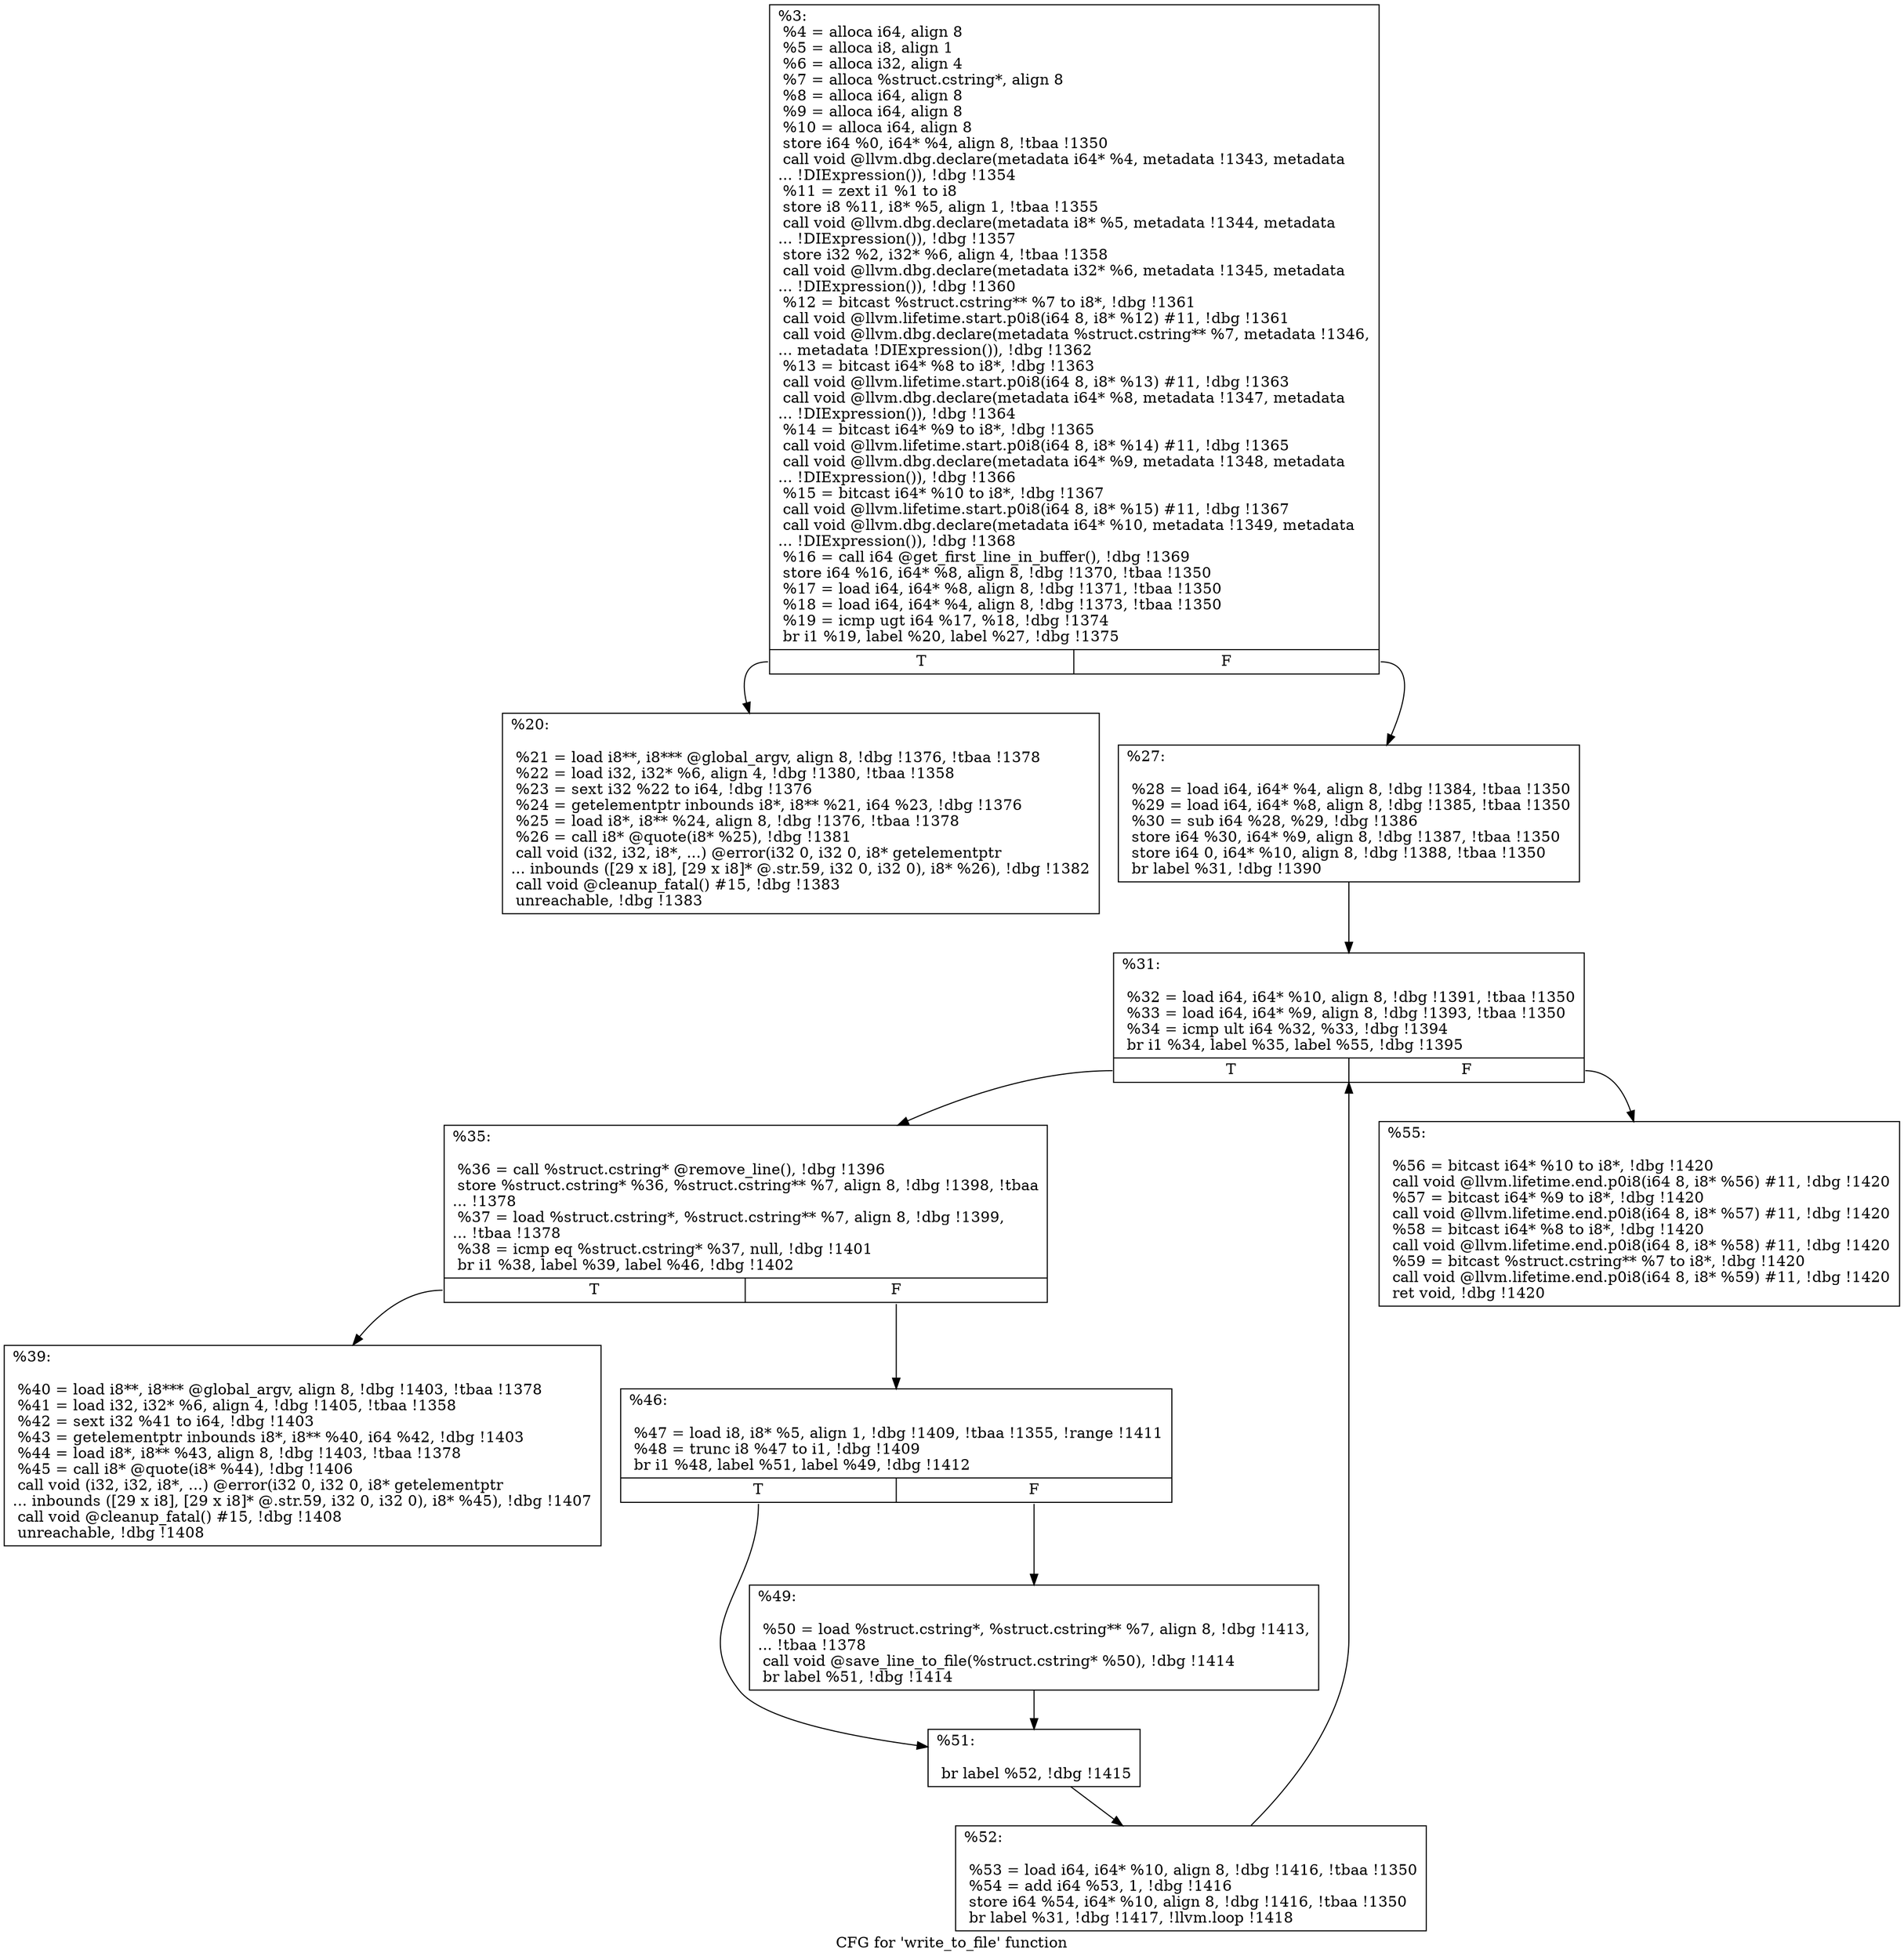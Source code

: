 digraph "CFG for 'write_to_file' function" {
	label="CFG for 'write_to_file' function";

	Node0x13461d0 [shape=record,label="{%3:\l  %4 = alloca i64, align 8\l  %5 = alloca i8, align 1\l  %6 = alloca i32, align 4\l  %7 = alloca %struct.cstring*, align 8\l  %8 = alloca i64, align 8\l  %9 = alloca i64, align 8\l  %10 = alloca i64, align 8\l  store i64 %0, i64* %4, align 8, !tbaa !1350\l  call void @llvm.dbg.declare(metadata i64* %4, metadata !1343, metadata\l... !DIExpression()), !dbg !1354\l  %11 = zext i1 %1 to i8\l  store i8 %11, i8* %5, align 1, !tbaa !1355\l  call void @llvm.dbg.declare(metadata i8* %5, metadata !1344, metadata\l... !DIExpression()), !dbg !1357\l  store i32 %2, i32* %6, align 4, !tbaa !1358\l  call void @llvm.dbg.declare(metadata i32* %6, metadata !1345, metadata\l... !DIExpression()), !dbg !1360\l  %12 = bitcast %struct.cstring** %7 to i8*, !dbg !1361\l  call void @llvm.lifetime.start.p0i8(i64 8, i8* %12) #11, !dbg !1361\l  call void @llvm.dbg.declare(metadata %struct.cstring** %7, metadata !1346,\l... metadata !DIExpression()), !dbg !1362\l  %13 = bitcast i64* %8 to i8*, !dbg !1363\l  call void @llvm.lifetime.start.p0i8(i64 8, i8* %13) #11, !dbg !1363\l  call void @llvm.dbg.declare(metadata i64* %8, metadata !1347, metadata\l... !DIExpression()), !dbg !1364\l  %14 = bitcast i64* %9 to i8*, !dbg !1365\l  call void @llvm.lifetime.start.p0i8(i64 8, i8* %14) #11, !dbg !1365\l  call void @llvm.dbg.declare(metadata i64* %9, metadata !1348, metadata\l... !DIExpression()), !dbg !1366\l  %15 = bitcast i64* %10 to i8*, !dbg !1367\l  call void @llvm.lifetime.start.p0i8(i64 8, i8* %15) #11, !dbg !1367\l  call void @llvm.dbg.declare(metadata i64* %10, metadata !1349, metadata\l... !DIExpression()), !dbg !1368\l  %16 = call i64 @get_first_line_in_buffer(), !dbg !1369\l  store i64 %16, i64* %8, align 8, !dbg !1370, !tbaa !1350\l  %17 = load i64, i64* %8, align 8, !dbg !1371, !tbaa !1350\l  %18 = load i64, i64* %4, align 8, !dbg !1373, !tbaa !1350\l  %19 = icmp ugt i64 %17, %18, !dbg !1374\l  br i1 %19, label %20, label %27, !dbg !1375\l|{<s0>T|<s1>F}}"];
	Node0x13461d0:s0 -> Node0x1349670;
	Node0x13461d0:s1 -> Node0x13496c0;
	Node0x1349670 [shape=record,label="{%20:\l\l  %21 = load i8**, i8*** @global_argv, align 8, !dbg !1376, !tbaa !1378\l  %22 = load i32, i32* %6, align 4, !dbg !1380, !tbaa !1358\l  %23 = sext i32 %22 to i64, !dbg !1376\l  %24 = getelementptr inbounds i8*, i8** %21, i64 %23, !dbg !1376\l  %25 = load i8*, i8** %24, align 8, !dbg !1376, !tbaa !1378\l  %26 = call i8* @quote(i8* %25), !dbg !1381\l  call void (i32, i32, i8*, ...) @error(i32 0, i32 0, i8* getelementptr\l... inbounds ([29 x i8], [29 x i8]* @.str.59, i32 0, i32 0), i8* %26), !dbg !1382\l  call void @cleanup_fatal() #15, !dbg !1383\l  unreachable, !dbg !1383\l}"];
	Node0x13496c0 [shape=record,label="{%27:\l\l  %28 = load i64, i64* %4, align 8, !dbg !1384, !tbaa !1350\l  %29 = load i64, i64* %8, align 8, !dbg !1385, !tbaa !1350\l  %30 = sub i64 %28, %29, !dbg !1386\l  store i64 %30, i64* %9, align 8, !dbg !1387, !tbaa !1350\l  store i64 0, i64* %10, align 8, !dbg !1388, !tbaa !1350\l  br label %31, !dbg !1390\l}"];
	Node0x13496c0 -> Node0x1349710;
	Node0x1349710 [shape=record,label="{%31:\l\l  %32 = load i64, i64* %10, align 8, !dbg !1391, !tbaa !1350\l  %33 = load i64, i64* %9, align 8, !dbg !1393, !tbaa !1350\l  %34 = icmp ult i64 %32, %33, !dbg !1394\l  br i1 %34, label %35, label %55, !dbg !1395\l|{<s0>T|<s1>F}}"];
	Node0x1349710:s0 -> Node0x1349760;
	Node0x1349710:s1 -> Node0x1349940;
	Node0x1349760 [shape=record,label="{%35:\l\l  %36 = call %struct.cstring* @remove_line(), !dbg !1396\l  store %struct.cstring* %36, %struct.cstring** %7, align 8, !dbg !1398, !tbaa\l... !1378\l  %37 = load %struct.cstring*, %struct.cstring** %7, align 8, !dbg !1399,\l... !tbaa !1378\l  %38 = icmp eq %struct.cstring* %37, null, !dbg !1401\l  br i1 %38, label %39, label %46, !dbg !1402\l|{<s0>T|<s1>F}}"];
	Node0x1349760:s0 -> Node0x13497b0;
	Node0x1349760:s1 -> Node0x1349800;
	Node0x13497b0 [shape=record,label="{%39:\l\l  %40 = load i8**, i8*** @global_argv, align 8, !dbg !1403, !tbaa !1378\l  %41 = load i32, i32* %6, align 4, !dbg !1405, !tbaa !1358\l  %42 = sext i32 %41 to i64, !dbg !1403\l  %43 = getelementptr inbounds i8*, i8** %40, i64 %42, !dbg !1403\l  %44 = load i8*, i8** %43, align 8, !dbg !1403, !tbaa !1378\l  %45 = call i8* @quote(i8* %44), !dbg !1406\l  call void (i32, i32, i8*, ...) @error(i32 0, i32 0, i8* getelementptr\l... inbounds ([29 x i8], [29 x i8]* @.str.59, i32 0, i32 0), i8* %45), !dbg !1407\l  call void @cleanup_fatal() #15, !dbg !1408\l  unreachable, !dbg !1408\l}"];
	Node0x1349800 [shape=record,label="{%46:\l\l  %47 = load i8, i8* %5, align 1, !dbg !1409, !tbaa !1355, !range !1411\l  %48 = trunc i8 %47 to i1, !dbg !1409\l  br i1 %48, label %51, label %49, !dbg !1412\l|{<s0>T|<s1>F}}"];
	Node0x1349800:s0 -> Node0x13498a0;
	Node0x1349800:s1 -> Node0x1349850;
	Node0x1349850 [shape=record,label="{%49:\l\l  %50 = load %struct.cstring*, %struct.cstring** %7, align 8, !dbg !1413,\l... !tbaa !1378\l  call void @save_line_to_file(%struct.cstring* %50), !dbg !1414\l  br label %51, !dbg !1414\l}"];
	Node0x1349850 -> Node0x13498a0;
	Node0x13498a0 [shape=record,label="{%51:\l\l  br label %52, !dbg !1415\l}"];
	Node0x13498a0 -> Node0x13498f0;
	Node0x13498f0 [shape=record,label="{%52:\l\l  %53 = load i64, i64* %10, align 8, !dbg !1416, !tbaa !1350\l  %54 = add i64 %53, 1, !dbg !1416\l  store i64 %54, i64* %10, align 8, !dbg !1416, !tbaa !1350\l  br label %31, !dbg !1417, !llvm.loop !1418\l}"];
	Node0x13498f0 -> Node0x1349710;
	Node0x1349940 [shape=record,label="{%55:\l\l  %56 = bitcast i64* %10 to i8*, !dbg !1420\l  call void @llvm.lifetime.end.p0i8(i64 8, i8* %56) #11, !dbg !1420\l  %57 = bitcast i64* %9 to i8*, !dbg !1420\l  call void @llvm.lifetime.end.p0i8(i64 8, i8* %57) #11, !dbg !1420\l  %58 = bitcast i64* %8 to i8*, !dbg !1420\l  call void @llvm.lifetime.end.p0i8(i64 8, i8* %58) #11, !dbg !1420\l  %59 = bitcast %struct.cstring** %7 to i8*, !dbg !1420\l  call void @llvm.lifetime.end.p0i8(i64 8, i8* %59) #11, !dbg !1420\l  ret void, !dbg !1420\l}"];
}
